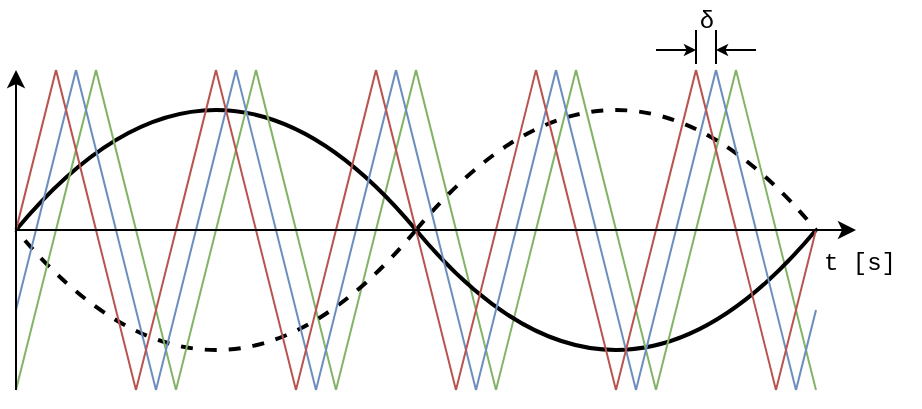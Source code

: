 <mxfile version="10.7.7" type="github"><diagram id="2x8fEIXnl-hsaH4watu1" name="Page-1"><mxGraphModel dx="797" dy="446" grid="1" gridSize="10" guides="1" tooltips="1" connect="1" arrows="1" fold="1" page="1" pageScale="1" pageWidth="827" pageHeight="1169" math="0" shadow="0"><root><mxCell id="0"/><mxCell id="1" parent="0"/><mxCell id="VEvchQwidTYm6il9OTlE-65" value="" style="group;strokeColor=none;" vertex="1" connectable="0" parent="1"><mxGeometry x="260" y="80" width="80" height="160" as="geometry"/></mxCell><mxCell id="VEvchQwidTYm6il9OTlE-66" value="" style="endArrow=none;html=1;fillColor=#d5e8d4;strokeColor=#82b366;" edge="1" parent="VEvchQwidTYm6il9OTlE-65"><mxGeometry width="50" height="50" relative="1" as="geometry"><mxPoint y="80" as="sourcePoint"/><mxPoint x="20" as="targetPoint"/></mxGeometry></mxCell><mxCell id="VEvchQwidTYm6il9OTlE-67" value="" style="endArrow=none;html=1;fillColor=#d5e8d4;strokeColor=#82b366;" edge="1" parent="VEvchQwidTYm6il9OTlE-65"><mxGeometry width="50" height="50" relative="1" as="geometry"><mxPoint x="40" y="80" as="sourcePoint"/><mxPoint x="20" as="targetPoint"/></mxGeometry></mxCell><mxCell id="VEvchQwidTYm6il9OTlE-68" value="" style="endArrow=none;html=1;fillColor=#d5e8d4;strokeColor=#82b366;" edge="1" parent="VEvchQwidTYm6il9OTlE-65"><mxGeometry width="50" height="50" relative="1" as="geometry"><mxPoint x="60" y="160" as="sourcePoint"/><mxPoint x="40" y="80" as="targetPoint"/></mxGeometry></mxCell><mxCell id="VEvchQwidTYm6il9OTlE-69" value="" style="endArrow=none;html=1;fillColor=#d5e8d4;strokeColor=#82b366;" edge="1" parent="VEvchQwidTYm6il9OTlE-65"><mxGeometry width="50" height="50" relative="1" as="geometry"><mxPoint x="60" y="160" as="sourcePoint"/><mxPoint x="80" y="80" as="targetPoint"/></mxGeometry></mxCell><mxCell id="VEvchQwidTYm6il9OTlE-100" value="" style="endArrow=none;html=1;curved=1;strokeWidth=2;" edge="1" parent="VEvchQwidTYm6il9OTlE-65"><mxGeometry width="50" height="50" relative="1" as="geometry"><mxPoint x="-180" y="80" as="sourcePoint"/><mxPoint x="20" y="80" as="targetPoint"/><Array as="points"><mxPoint x="-80" y="-40"/></Array></mxGeometry></mxCell><mxCell id="VEvchQwidTYm6il9OTlE-50" value="" style="group;strokeColor=none;" vertex="1" connectable="0" parent="1"><mxGeometry x="180" y="80" width="80" height="160" as="geometry"/></mxCell><mxCell id="VEvchQwidTYm6il9OTlE-51" value="" style="endArrow=none;html=1;fillColor=#d5e8d4;strokeColor=#82b366;" edge="1" parent="VEvchQwidTYm6il9OTlE-50"><mxGeometry width="50" height="50" relative="1" as="geometry"><mxPoint y="80" as="sourcePoint"/><mxPoint x="20" as="targetPoint"/></mxGeometry></mxCell><mxCell id="VEvchQwidTYm6il9OTlE-52" value="" style="endArrow=none;html=1;fillColor=#d5e8d4;strokeColor=#82b366;" edge="1" parent="VEvchQwidTYm6il9OTlE-50"><mxGeometry width="50" height="50" relative="1" as="geometry"><mxPoint x="40" y="80" as="sourcePoint"/><mxPoint x="20" as="targetPoint"/></mxGeometry></mxCell><mxCell id="VEvchQwidTYm6il9OTlE-53" value="" style="endArrow=none;html=1;fillColor=#d5e8d4;strokeColor=#82b366;" edge="1" parent="VEvchQwidTYm6il9OTlE-50"><mxGeometry width="50" height="50" relative="1" as="geometry"><mxPoint x="60" y="160" as="sourcePoint"/><mxPoint x="40" y="80" as="targetPoint"/></mxGeometry></mxCell><mxCell id="VEvchQwidTYm6il9OTlE-54" value="" style="endArrow=none;html=1;fillColor=#d5e8d4;strokeColor=#82b366;" edge="1" parent="VEvchQwidTYm6il9OTlE-50"><mxGeometry width="50" height="50" relative="1" as="geometry"><mxPoint x="60" y="160" as="sourcePoint"/><mxPoint x="80" y="80" as="targetPoint"/></mxGeometry></mxCell><mxCell id="VEvchQwidTYm6il9OTlE-102" value="" style="endArrow=none;html=1;curved=1;dashed=1;strokeWidth=2;" edge="1" parent="VEvchQwidTYm6il9OTlE-50"><mxGeometry width="50" height="50" relative="1" as="geometry"><mxPoint x="100" y="80" as="sourcePoint"/><mxPoint x="-100" y="80" as="targetPoint"/><Array as="points"><mxPoint y="200"/></Array></mxGeometry></mxCell><mxCell id="VEvchQwidTYm6il9OTlE-35" value="" style="group;strokeColor=none;" vertex="1" connectable="0" parent="1"><mxGeometry x="100" y="80" width="80" height="160" as="geometry"/></mxCell><mxCell id="VEvchQwidTYm6il9OTlE-36" value="" style="endArrow=none;html=1;fillColor=#d5e8d4;strokeColor=#82b366;" edge="1" parent="VEvchQwidTYm6il9OTlE-35"><mxGeometry width="50" height="50" relative="1" as="geometry"><mxPoint y="80" as="sourcePoint"/><mxPoint x="20" as="targetPoint"/></mxGeometry></mxCell><mxCell id="VEvchQwidTYm6il9OTlE-37" value="" style="endArrow=none;html=1;fillColor=#d5e8d4;strokeColor=#82b366;" edge="1" parent="VEvchQwidTYm6il9OTlE-35"><mxGeometry width="50" height="50" relative="1" as="geometry"><mxPoint x="40" y="80" as="sourcePoint"/><mxPoint x="20" as="targetPoint"/></mxGeometry></mxCell><mxCell id="VEvchQwidTYm6il9OTlE-38" value="" style="endArrow=none;html=1;fillColor=#d5e8d4;strokeColor=#82b366;" edge="1" parent="VEvchQwidTYm6il9OTlE-35"><mxGeometry width="50" height="50" relative="1" as="geometry"><mxPoint x="60" y="160" as="sourcePoint"/><mxPoint x="40" y="80" as="targetPoint"/></mxGeometry></mxCell><mxCell id="VEvchQwidTYm6il9OTlE-39" value="" style="endArrow=none;html=1;fillColor=#d5e8d4;strokeColor=#82b366;" edge="1" parent="VEvchQwidTYm6il9OTlE-35"><mxGeometry width="50" height="50" relative="1" as="geometry"><mxPoint x="60" y="160" as="sourcePoint"/><mxPoint x="80" y="80" as="targetPoint"/></mxGeometry></mxCell><mxCell id="VEvchQwidTYm6il9OTlE-24" value="" style="group;strokeColor=none;" vertex="1" connectable="0" parent="1"><mxGeometry x="90" y="80" width="80" height="160" as="geometry"/></mxCell><mxCell id="VEvchQwidTYm6il9OTlE-25" value="" style="endArrow=none;html=1;fillColor=#dae8fc;strokeColor=#6c8ebf;" edge="1" parent="VEvchQwidTYm6il9OTlE-24"><mxGeometry width="50" height="50" relative="1" as="geometry"><mxPoint y="80" as="sourcePoint"/><mxPoint x="20" as="targetPoint"/></mxGeometry></mxCell><mxCell id="VEvchQwidTYm6il9OTlE-26" value="" style="endArrow=none;html=1;fillColor=#dae8fc;strokeColor=#6c8ebf;" edge="1" parent="VEvchQwidTYm6il9OTlE-24"><mxGeometry width="50" height="50" relative="1" as="geometry"><mxPoint x="40" y="80" as="sourcePoint"/><mxPoint x="20" as="targetPoint"/></mxGeometry></mxCell><mxCell id="VEvchQwidTYm6il9OTlE-27" value="" style="endArrow=none;html=1;fillColor=#dae8fc;strokeColor=#6c8ebf;" edge="1" parent="VEvchQwidTYm6il9OTlE-24"><mxGeometry width="50" height="50" relative="1" as="geometry"><mxPoint x="60" y="160" as="sourcePoint"/><mxPoint x="40" y="80" as="targetPoint"/></mxGeometry></mxCell><mxCell id="VEvchQwidTYm6il9OTlE-28" value="" style="endArrow=none;html=1;fillColor=#dae8fc;strokeColor=#6c8ebf;" edge="1" parent="VEvchQwidTYm6il9OTlE-24"><mxGeometry width="50" height="50" relative="1" as="geometry"><mxPoint x="60" y="160" as="sourcePoint"/><mxPoint x="80" y="80" as="targetPoint"/></mxGeometry></mxCell><mxCell id="VEvchQwidTYm6il9OTlE-105" value="" style="endArrow=none;html=1;fillColor=#d5e8d4;strokeColor=#82b366;" edge="1" parent="VEvchQwidTYm6il9OTlE-24"><mxGeometry width="50" height="50" relative="1" as="geometry"><mxPoint x="-10" y="160" as="sourcePoint"/><mxPoint x="10" y="80" as="targetPoint"/></mxGeometry></mxCell><mxCell id="VEvchQwidTYm6il9OTlE-95" value="" style="group;strokeColor=none;strokeWidth=1;" vertex="1" connectable="0" parent="1"><mxGeometry x="420" y="80" width="80" height="160" as="geometry"/></mxCell><mxCell id="VEvchQwidTYm6il9OTlE-96" value="" style="endArrow=none;html=1;fillColor=#d5e8d4;strokeColor=#82b366;" edge="1" parent="VEvchQwidTYm6il9OTlE-95"><mxGeometry width="50" height="50" relative="1" as="geometry"><mxPoint y="80" as="sourcePoint"/><mxPoint x="20" as="targetPoint"/></mxGeometry></mxCell><mxCell id="VEvchQwidTYm6il9OTlE-97" value="" style="endArrow=none;html=1;fillColor=#d5e8d4;strokeColor=#82b366;" edge="1" parent="VEvchQwidTYm6il9OTlE-95"><mxGeometry width="50" height="50" relative="1" as="geometry"><mxPoint x="40" y="80" as="sourcePoint"/><mxPoint x="20" as="targetPoint"/></mxGeometry></mxCell><mxCell id="VEvchQwidTYm6il9OTlE-98" value="" style="endArrow=none;html=1;fillColor=#d5e8d4;strokeColor=#82b366;" edge="1" parent="VEvchQwidTYm6il9OTlE-95"><mxGeometry width="50" height="50" relative="1" as="geometry"><mxPoint x="60" y="160" as="sourcePoint"/><mxPoint x="40" y="80" as="targetPoint"/></mxGeometry></mxCell><mxCell id="VEvchQwidTYm6il9OTlE-101" value="" style="endArrow=none;html=1;curved=1;strokeWidth=2;" edge="1" parent="VEvchQwidTYm6il9OTlE-95"><mxGeometry width="50" height="50" relative="1" as="geometry"><mxPoint x="60" y="80" as="sourcePoint"/><mxPoint x="-140" y="80" as="targetPoint"/><Array as="points"><mxPoint x="-40" y="200"/></Array></mxGeometry></mxCell><mxCell id="VEvchQwidTYm6il9OTlE-103" value="" style="endArrow=none;html=1;curved=1;dashed=1;strokeWidth=2;" edge="1" parent="VEvchQwidTYm6il9OTlE-95"><mxGeometry width="50" height="50" relative="1" as="geometry"><mxPoint x="-140" y="80" as="sourcePoint"/><mxPoint x="60" y="80" as="targetPoint"/><Array as="points"><mxPoint x="-40" y="-40"/></Array></mxGeometry></mxCell><mxCell id="VEvchQwidTYm6il9OTlE-90" value="" style="group;strokeColor=none;" vertex="1" connectable="0" parent="1"><mxGeometry x="410" y="80" width="120" height="160" as="geometry"/></mxCell><mxCell id="VEvchQwidTYm6il9OTlE-91" value="" style="endArrow=none;html=1;fillColor=#dae8fc;strokeColor=#6c8ebf;" edge="1" parent="VEvchQwidTYm6il9OTlE-90"><mxGeometry width="50" height="50" relative="1" as="geometry"><mxPoint y="80" as="sourcePoint"/><mxPoint x="20" as="targetPoint"/></mxGeometry></mxCell><mxCell id="VEvchQwidTYm6il9OTlE-92" value="" style="endArrow=none;html=1;fillColor=#dae8fc;strokeColor=#6c8ebf;" edge="1" parent="VEvchQwidTYm6il9OTlE-90"><mxGeometry width="50" height="50" relative="1" as="geometry"><mxPoint x="40" y="80" as="sourcePoint"/><mxPoint x="20" as="targetPoint"/></mxGeometry></mxCell><mxCell id="VEvchQwidTYm6il9OTlE-93" value="" style="endArrow=none;html=1;fillColor=#dae8fc;strokeColor=#6c8ebf;" edge="1" parent="VEvchQwidTYm6il9OTlE-90"><mxGeometry width="50" height="50" relative="1" as="geometry"><mxPoint x="60" y="160" as="sourcePoint"/><mxPoint x="40" y="80" as="targetPoint"/></mxGeometry></mxCell><mxCell id="VEvchQwidTYm6il9OTlE-94" value="" style="endArrow=none;html=1;fillColor=#dae8fc;strokeColor=#6c8ebf;" edge="1" parent="VEvchQwidTYm6il9OTlE-90"><mxGeometry width="50" height="50" relative="1" as="geometry"><mxPoint x="60" y="160" as="sourcePoint"/><mxPoint x="70" y="120" as="targetPoint"/></mxGeometry></mxCell><mxCell id="VEvchQwidTYm6il9OTlE-104" value="&lt;font face=&quot;Courier New&quot;&gt;t [s]&lt;br&gt;&lt;/font&gt;" style="text;html=1;resizable=0;points=[];autosize=1;align=left;verticalAlign=top;spacingTop=-4;" vertex="1" parent="VEvchQwidTYm6il9OTlE-90"><mxGeometry x="72" y="86" width="50" height="20" as="geometry"/></mxCell><mxCell id="VEvchQwidTYm6il9OTlE-85" value="" style="group" vertex="1" connectable="0" parent="1"><mxGeometry x="400" y="80" width="80" height="160" as="geometry"/></mxCell><mxCell id="VEvchQwidTYm6il9OTlE-86" value="" style="endArrow=none;html=1;fillColor=#f8cecc;strokeColor=#b85450;" edge="1" parent="VEvchQwidTYm6il9OTlE-85"><mxGeometry width="50" height="50" relative="1" as="geometry"><mxPoint y="80" as="sourcePoint"/><mxPoint x="20" as="targetPoint"/></mxGeometry></mxCell><mxCell id="VEvchQwidTYm6il9OTlE-87" value="" style="endArrow=none;html=1;fillColor=#f8cecc;strokeColor=#b85450;" edge="1" parent="VEvchQwidTYm6il9OTlE-85"><mxGeometry width="50" height="50" relative="1" as="geometry"><mxPoint x="40" y="80" as="sourcePoint"/><mxPoint x="20" as="targetPoint"/></mxGeometry></mxCell><mxCell id="VEvchQwidTYm6il9OTlE-88" value="" style="endArrow=none;html=1;fillColor=#f8cecc;strokeColor=#b85450;" edge="1" parent="VEvchQwidTYm6il9OTlE-85"><mxGeometry width="50" height="50" relative="1" as="geometry"><mxPoint x="60" y="160" as="sourcePoint"/><mxPoint x="40" y="80" as="targetPoint"/></mxGeometry></mxCell><mxCell id="VEvchQwidTYm6il9OTlE-89" value="" style="endArrow=none;html=1;fillColor=#f8cecc;strokeColor=#b85450;" edge="1" parent="VEvchQwidTYm6il9OTlE-85"><mxGeometry width="50" height="50" relative="1" as="geometry"><mxPoint x="60" y="160" as="sourcePoint"/><mxPoint x="80" y="80" as="targetPoint"/></mxGeometry></mxCell><mxCell id="VEvchQwidTYm6il9OTlE-80" value="" style="group;strokeColor=none;" vertex="1" connectable="0" parent="1"><mxGeometry x="340" y="80" width="80" height="160" as="geometry"/></mxCell><mxCell id="VEvchQwidTYm6il9OTlE-81" value="" style="endArrow=none;html=1;fillColor=#d5e8d4;strokeColor=#82b366;" edge="1" parent="VEvchQwidTYm6il9OTlE-80"><mxGeometry width="50" height="50" relative="1" as="geometry"><mxPoint y="80" as="sourcePoint"/><mxPoint x="20" as="targetPoint"/></mxGeometry></mxCell><mxCell id="VEvchQwidTYm6il9OTlE-82" value="" style="endArrow=none;html=1;fillColor=#d5e8d4;strokeColor=#82b366;" edge="1" parent="VEvchQwidTYm6il9OTlE-80"><mxGeometry width="50" height="50" relative="1" as="geometry"><mxPoint x="40" y="80" as="sourcePoint"/><mxPoint x="20" as="targetPoint"/></mxGeometry></mxCell><mxCell id="VEvchQwidTYm6il9OTlE-83" value="" style="endArrow=none;html=1;fillColor=#d5e8d4;strokeColor=#82b366;" edge="1" parent="VEvchQwidTYm6il9OTlE-80"><mxGeometry width="50" height="50" relative="1" as="geometry"><mxPoint x="60" y="160" as="sourcePoint"/><mxPoint x="40" y="80" as="targetPoint"/></mxGeometry></mxCell><mxCell id="VEvchQwidTYm6il9OTlE-84" value="" style="endArrow=none;html=1;fillColor=#d5e8d4;strokeColor=#82b366;" edge="1" parent="VEvchQwidTYm6il9OTlE-80"><mxGeometry width="50" height="50" relative="1" as="geometry"><mxPoint x="60" y="160" as="sourcePoint"/><mxPoint x="80" y="80" as="targetPoint"/></mxGeometry></mxCell><mxCell id="VEvchQwidTYm6il9OTlE-75" value="" style="group;strokeColor=none;" vertex="1" connectable="0" parent="1"><mxGeometry x="330" y="80" width="80" height="160" as="geometry"/></mxCell><mxCell id="VEvchQwidTYm6il9OTlE-76" value="" style="endArrow=none;html=1;fillColor=#dae8fc;strokeColor=#6c8ebf;" edge="1" parent="VEvchQwidTYm6il9OTlE-75"><mxGeometry width="50" height="50" relative="1" as="geometry"><mxPoint y="80" as="sourcePoint"/><mxPoint x="20" as="targetPoint"/></mxGeometry></mxCell><mxCell id="VEvchQwidTYm6il9OTlE-77" value="" style="endArrow=none;html=1;fillColor=#dae8fc;strokeColor=#6c8ebf;" edge="1" parent="VEvchQwidTYm6il9OTlE-75"><mxGeometry width="50" height="50" relative="1" as="geometry"><mxPoint x="40" y="80" as="sourcePoint"/><mxPoint x="20" as="targetPoint"/></mxGeometry></mxCell><mxCell id="VEvchQwidTYm6il9OTlE-78" value="" style="endArrow=none;html=1;fillColor=#dae8fc;strokeColor=#6c8ebf;" edge="1" parent="VEvchQwidTYm6il9OTlE-75"><mxGeometry width="50" height="50" relative="1" as="geometry"><mxPoint x="60" y="160" as="sourcePoint"/><mxPoint x="40" y="80" as="targetPoint"/></mxGeometry></mxCell><mxCell id="VEvchQwidTYm6il9OTlE-79" value="" style="endArrow=none;html=1;fillColor=#dae8fc;strokeColor=#6c8ebf;" edge="1" parent="VEvchQwidTYm6il9OTlE-75"><mxGeometry width="50" height="50" relative="1" as="geometry"><mxPoint x="60" y="160" as="sourcePoint"/><mxPoint x="80" y="80" as="targetPoint"/></mxGeometry></mxCell><mxCell id="VEvchQwidTYm6il9OTlE-70" value="" style="group" vertex="1" connectable="0" parent="1"><mxGeometry x="320" y="80" width="80" height="160" as="geometry"/></mxCell><mxCell id="VEvchQwidTYm6il9OTlE-71" value="" style="endArrow=none;html=1;fillColor=#f8cecc;strokeColor=#b85450;" edge="1" parent="VEvchQwidTYm6il9OTlE-70"><mxGeometry width="50" height="50" relative="1" as="geometry"><mxPoint y="80" as="sourcePoint"/><mxPoint x="20" as="targetPoint"/></mxGeometry></mxCell><mxCell id="VEvchQwidTYm6il9OTlE-72" value="" style="endArrow=none;html=1;fillColor=#f8cecc;strokeColor=#b85450;" edge="1" parent="VEvchQwidTYm6il9OTlE-70"><mxGeometry width="50" height="50" relative="1" as="geometry"><mxPoint x="40" y="80" as="sourcePoint"/><mxPoint x="20" as="targetPoint"/></mxGeometry></mxCell><mxCell id="VEvchQwidTYm6il9OTlE-73" value="" style="endArrow=none;html=1;fillColor=#f8cecc;strokeColor=#b85450;" edge="1" parent="VEvchQwidTYm6il9OTlE-70"><mxGeometry width="50" height="50" relative="1" as="geometry"><mxPoint x="60" y="160" as="sourcePoint"/><mxPoint x="40" y="80" as="targetPoint"/></mxGeometry></mxCell><mxCell id="VEvchQwidTYm6il9OTlE-74" value="" style="endArrow=none;html=1;fillColor=#f8cecc;strokeColor=#b85450;" edge="1" parent="VEvchQwidTYm6il9OTlE-70"><mxGeometry width="50" height="50" relative="1" as="geometry"><mxPoint x="60" y="160" as="sourcePoint"/><mxPoint x="80" y="80" as="targetPoint"/></mxGeometry></mxCell><mxCell id="VEvchQwidTYm6il9OTlE-60" value="" style="group;strokeColor=none;" vertex="1" connectable="0" parent="1"><mxGeometry x="250" y="80" width="80" height="160" as="geometry"/></mxCell><mxCell id="VEvchQwidTYm6il9OTlE-61" value="" style="endArrow=none;html=1;fillColor=#dae8fc;strokeColor=#6c8ebf;" edge="1" parent="VEvchQwidTYm6il9OTlE-60"><mxGeometry width="50" height="50" relative="1" as="geometry"><mxPoint y="80" as="sourcePoint"/><mxPoint x="20" as="targetPoint"/></mxGeometry></mxCell><mxCell id="VEvchQwidTYm6il9OTlE-62" value="" style="endArrow=none;html=1;fillColor=#dae8fc;strokeColor=#6c8ebf;" edge="1" parent="VEvchQwidTYm6il9OTlE-60"><mxGeometry width="50" height="50" relative="1" as="geometry"><mxPoint x="40" y="80" as="sourcePoint"/><mxPoint x="20" as="targetPoint"/></mxGeometry></mxCell><mxCell id="VEvchQwidTYm6il9OTlE-63" value="" style="endArrow=none;html=1;fillColor=#dae8fc;strokeColor=#6c8ebf;" edge="1" parent="VEvchQwidTYm6il9OTlE-60"><mxGeometry width="50" height="50" relative="1" as="geometry"><mxPoint x="60" y="160" as="sourcePoint"/><mxPoint x="40" y="80" as="targetPoint"/></mxGeometry></mxCell><mxCell id="VEvchQwidTYm6il9OTlE-64" value="" style="endArrow=none;html=1;fillColor=#dae8fc;strokeColor=#6c8ebf;" edge="1" parent="VEvchQwidTYm6il9OTlE-60"><mxGeometry width="50" height="50" relative="1" as="geometry"><mxPoint x="60" y="160" as="sourcePoint"/><mxPoint x="80" y="80" as="targetPoint"/></mxGeometry></mxCell><mxCell id="VEvchQwidTYm6il9OTlE-55" value="" style="group" vertex="1" connectable="0" parent="1"><mxGeometry x="240" y="80" width="80" height="160" as="geometry"/></mxCell><mxCell id="VEvchQwidTYm6il9OTlE-56" value="" style="endArrow=none;html=1;fillColor=#f8cecc;strokeColor=#b85450;" edge="1" parent="VEvchQwidTYm6il9OTlE-55"><mxGeometry width="50" height="50" relative="1" as="geometry"><mxPoint y="80" as="sourcePoint"/><mxPoint x="20" as="targetPoint"/></mxGeometry></mxCell><mxCell id="VEvchQwidTYm6il9OTlE-57" value="" style="endArrow=none;html=1;fillColor=#f8cecc;strokeColor=#b85450;" edge="1" parent="VEvchQwidTYm6il9OTlE-55"><mxGeometry width="50" height="50" relative="1" as="geometry"><mxPoint x="40" y="80" as="sourcePoint"/><mxPoint x="20" as="targetPoint"/></mxGeometry></mxCell><mxCell id="VEvchQwidTYm6il9OTlE-58" value="" style="endArrow=none;html=1;fillColor=#f8cecc;strokeColor=#b85450;" edge="1" parent="VEvchQwidTYm6il9OTlE-55"><mxGeometry width="50" height="50" relative="1" as="geometry"><mxPoint x="60" y="160" as="sourcePoint"/><mxPoint x="40" y="80" as="targetPoint"/></mxGeometry></mxCell><mxCell id="VEvchQwidTYm6il9OTlE-59" value="" style="endArrow=none;html=1;fillColor=#f8cecc;strokeColor=#b85450;" edge="1" parent="VEvchQwidTYm6il9OTlE-55"><mxGeometry width="50" height="50" relative="1" as="geometry"><mxPoint x="60" y="160" as="sourcePoint"/><mxPoint x="80" y="80" as="targetPoint"/></mxGeometry></mxCell><mxCell id="VEvchQwidTYm6il9OTlE-23" value="" style="group" vertex="1" connectable="0" parent="1"><mxGeometry x="80" y="80" width="80" height="160" as="geometry"/></mxCell><mxCell id="VEvchQwidTYm6il9OTlE-3" value="" style="endArrow=none;html=1;fillColor=#f8cecc;strokeColor=#b85450;" edge="1" parent="VEvchQwidTYm6il9OTlE-23"><mxGeometry width="50" height="50" relative="1" as="geometry"><mxPoint y="80" as="sourcePoint"/><mxPoint x="20" as="targetPoint"/></mxGeometry></mxCell><mxCell id="VEvchQwidTYm6il9OTlE-4" value="" style="endArrow=none;html=1;fillColor=#f8cecc;strokeColor=#b85450;" edge="1" parent="VEvchQwidTYm6il9OTlE-23"><mxGeometry width="50" height="50" relative="1" as="geometry"><mxPoint x="40" y="80" as="sourcePoint"/><mxPoint x="20" as="targetPoint"/></mxGeometry></mxCell><mxCell id="VEvchQwidTYm6il9OTlE-5" value="" style="endArrow=none;html=1;fillColor=#f8cecc;strokeColor=#b85450;" edge="1" parent="VEvchQwidTYm6il9OTlE-23"><mxGeometry width="50" height="50" relative="1" as="geometry"><mxPoint x="60" y="160" as="sourcePoint"/><mxPoint x="40" y="80" as="targetPoint"/></mxGeometry></mxCell><mxCell id="VEvchQwidTYm6il9OTlE-6" value="" style="endArrow=none;html=1;fillColor=#f8cecc;strokeColor=#b85450;" edge="1" parent="VEvchQwidTYm6il9OTlE-23"><mxGeometry width="50" height="50" relative="1" as="geometry"><mxPoint x="60" y="160" as="sourcePoint"/><mxPoint x="80" y="80" as="targetPoint"/></mxGeometry></mxCell><mxCell id="VEvchQwidTYm6il9OTlE-106" value="" style="endArrow=none;html=1;fillColor=#dae8fc;strokeColor=#6c8ebf;" edge="1" parent="VEvchQwidTYm6il9OTlE-23"><mxGeometry width="50" height="50" relative="1" as="geometry"><mxPoint y="120" as="sourcePoint"/><mxPoint x="10" y="80" as="targetPoint"/></mxGeometry></mxCell><mxCell id="VEvchQwidTYm6il9OTlE-45" value="" style="group;strokeColor=none;" vertex="1" connectable="0" parent="1"><mxGeometry x="170" y="80" width="80" height="160" as="geometry"/></mxCell><mxCell id="VEvchQwidTYm6il9OTlE-46" value="" style="endArrow=none;html=1;fillColor=#dae8fc;strokeColor=#6c8ebf;" edge="1" parent="VEvchQwidTYm6il9OTlE-45"><mxGeometry width="50" height="50" relative="1" as="geometry"><mxPoint y="80" as="sourcePoint"/><mxPoint x="20" as="targetPoint"/></mxGeometry></mxCell><mxCell id="VEvchQwidTYm6il9OTlE-47" value="" style="endArrow=none;html=1;fillColor=#dae8fc;strokeColor=#6c8ebf;" edge="1" parent="VEvchQwidTYm6il9OTlE-45"><mxGeometry width="50" height="50" relative="1" as="geometry"><mxPoint x="40" y="80" as="sourcePoint"/><mxPoint x="20" as="targetPoint"/></mxGeometry></mxCell><mxCell id="VEvchQwidTYm6il9OTlE-48" value="" style="endArrow=none;html=1;fillColor=#dae8fc;strokeColor=#6c8ebf;" edge="1" parent="VEvchQwidTYm6il9OTlE-45"><mxGeometry width="50" height="50" relative="1" as="geometry"><mxPoint x="60" y="160" as="sourcePoint"/><mxPoint x="40" y="80" as="targetPoint"/></mxGeometry></mxCell><mxCell id="VEvchQwidTYm6il9OTlE-49" value="" style="endArrow=none;html=1;fillColor=#dae8fc;strokeColor=#6c8ebf;" edge="1" parent="VEvchQwidTYm6il9OTlE-45"><mxGeometry width="50" height="50" relative="1" as="geometry"><mxPoint x="60" y="160" as="sourcePoint"/><mxPoint x="80" y="80" as="targetPoint"/></mxGeometry></mxCell><mxCell id="VEvchQwidTYm6il9OTlE-40" value="" style="group" vertex="1" connectable="0" parent="1"><mxGeometry x="160" y="80" width="80" height="160" as="geometry"/></mxCell><mxCell id="VEvchQwidTYm6il9OTlE-41" value="" style="endArrow=none;html=1;fillColor=#f8cecc;strokeColor=#b85450;" edge="1" parent="VEvchQwidTYm6il9OTlE-40"><mxGeometry width="50" height="50" relative="1" as="geometry"><mxPoint y="80" as="sourcePoint"/><mxPoint x="20" as="targetPoint"/></mxGeometry></mxCell><mxCell id="VEvchQwidTYm6il9OTlE-42" value="" style="endArrow=none;html=1;fillColor=#f8cecc;strokeColor=#b85450;" edge="1" parent="VEvchQwidTYm6il9OTlE-40"><mxGeometry width="50" height="50" relative="1" as="geometry"><mxPoint x="40" y="80" as="sourcePoint"/><mxPoint x="20" as="targetPoint"/></mxGeometry></mxCell><mxCell id="VEvchQwidTYm6il9OTlE-43" value="" style="endArrow=none;html=1;fillColor=#f8cecc;strokeColor=#b85450;" edge="1" parent="VEvchQwidTYm6il9OTlE-40"><mxGeometry width="50" height="50" relative="1" as="geometry"><mxPoint x="60" y="160" as="sourcePoint"/><mxPoint x="40" y="80" as="targetPoint"/></mxGeometry></mxCell><mxCell id="VEvchQwidTYm6il9OTlE-44" value="" style="endArrow=none;html=1;fillColor=#f8cecc;strokeColor=#b85450;" edge="1" parent="VEvchQwidTYm6il9OTlE-40"><mxGeometry width="50" height="50" relative="1" as="geometry"><mxPoint x="60" y="160" as="sourcePoint"/><mxPoint x="80" y="80" as="targetPoint"/></mxGeometry></mxCell><mxCell id="VEvchQwidTYm6il9OTlE-1" value="" style="endArrow=classic;html=1;" edge="1" parent="1"><mxGeometry width="50" height="50" relative="1" as="geometry"><mxPoint x="80" y="240" as="sourcePoint"/><mxPoint x="80" y="80" as="targetPoint"/></mxGeometry></mxCell><mxCell id="VEvchQwidTYm6il9OTlE-2" value="" style="endArrow=classic;html=1;" edge="1" parent="1"><mxGeometry width="50" height="50" relative="1" as="geometry"><mxPoint x="80" y="160" as="sourcePoint"/><mxPoint x="500" y="160" as="targetPoint"/></mxGeometry></mxCell><mxCell id="VEvchQwidTYm6il9OTlE-107" value="" style="endArrow=none;html=1;" edge="1" parent="1"><mxGeometry width="50" height="50" relative="1" as="geometry"><mxPoint x="420" y="77" as="sourcePoint"/><mxPoint x="420" y="60" as="targetPoint"/></mxGeometry></mxCell><mxCell id="VEvchQwidTYm6il9OTlE-108" value="" style="endArrow=none;html=1;" edge="1" parent="1"><mxGeometry width="50" height="50" relative="1" as="geometry"><mxPoint x="430" y="77" as="sourcePoint"/><mxPoint x="430" y="60" as="targetPoint"/></mxGeometry></mxCell><mxCell id="VEvchQwidTYm6il9OTlE-109" value="" style="endArrow=classic;html=1;endSize=3;" edge="1" parent="1"><mxGeometry width="50" height="50" relative="1" as="geometry"><mxPoint x="400" y="70" as="sourcePoint"/><mxPoint x="420" y="70" as="targetPoint"/></mxGeometry></mxCell><mxCell id="VEvchQwidTYm6il9OTlE-110" value="" style="endArrow=classic;html=1;endSize=3;" edge="1" parent="1"><mxGeometry width="50" height="50" relative="1" as="geometry"><mxPoint x="450" y="70" as="sourcePoint"/><mxPoint x="430" y="70" as="targetPoint"/></mxGeometry></mxCell><mxCell id="VEvchQwidTYm6il9OTlE-111" value="&lt;font face=&quot;Courier New&quot;&gt;δ&lt;/font&gt;" style="text;html=1;resizable=0;points=[];autosize=1;align=center;verticalAlign=bottom;spacingTop=-4;" vertex="1" parent="1"><mxGeometry x="414.5" y="45" width="20" height="20" as="geometry"/></mxCell></root></mxGraphModel></diagram></mxfile>